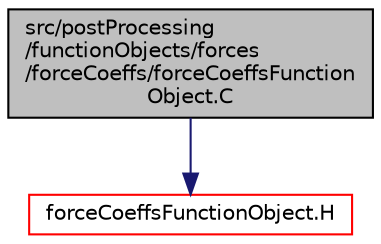 digraph "src/postProcessing/functionObjects/forces/forceCoeffs/forceCoeffsFunctionObject.C"
{
  bgcolor="transparent";
  edge [fontname="Helvetica",fontsize="10",labelfontname="Helvetica",labelfontsize="10"];
  node [fontname="Helvetica",fontsize="10",shape=record];
  Node1 [label="src/postProcessing\l/functionObjects/forces\l/forceCoeffs/forceCoeffsFunction\lObject.C",height=0.2,width=0.4,color="black", fillcolor="grey75", style="filled", fontcolor="black"];
  Node1 -> Node2 [color="midnightblue",fontsize="10",style="solid",fontname="Helvetica"];
  Node2 [label="forceCoeffsFunctionObject.H",height=0.2,width=0.4,color="red",URL="$a09439.html"];
}
